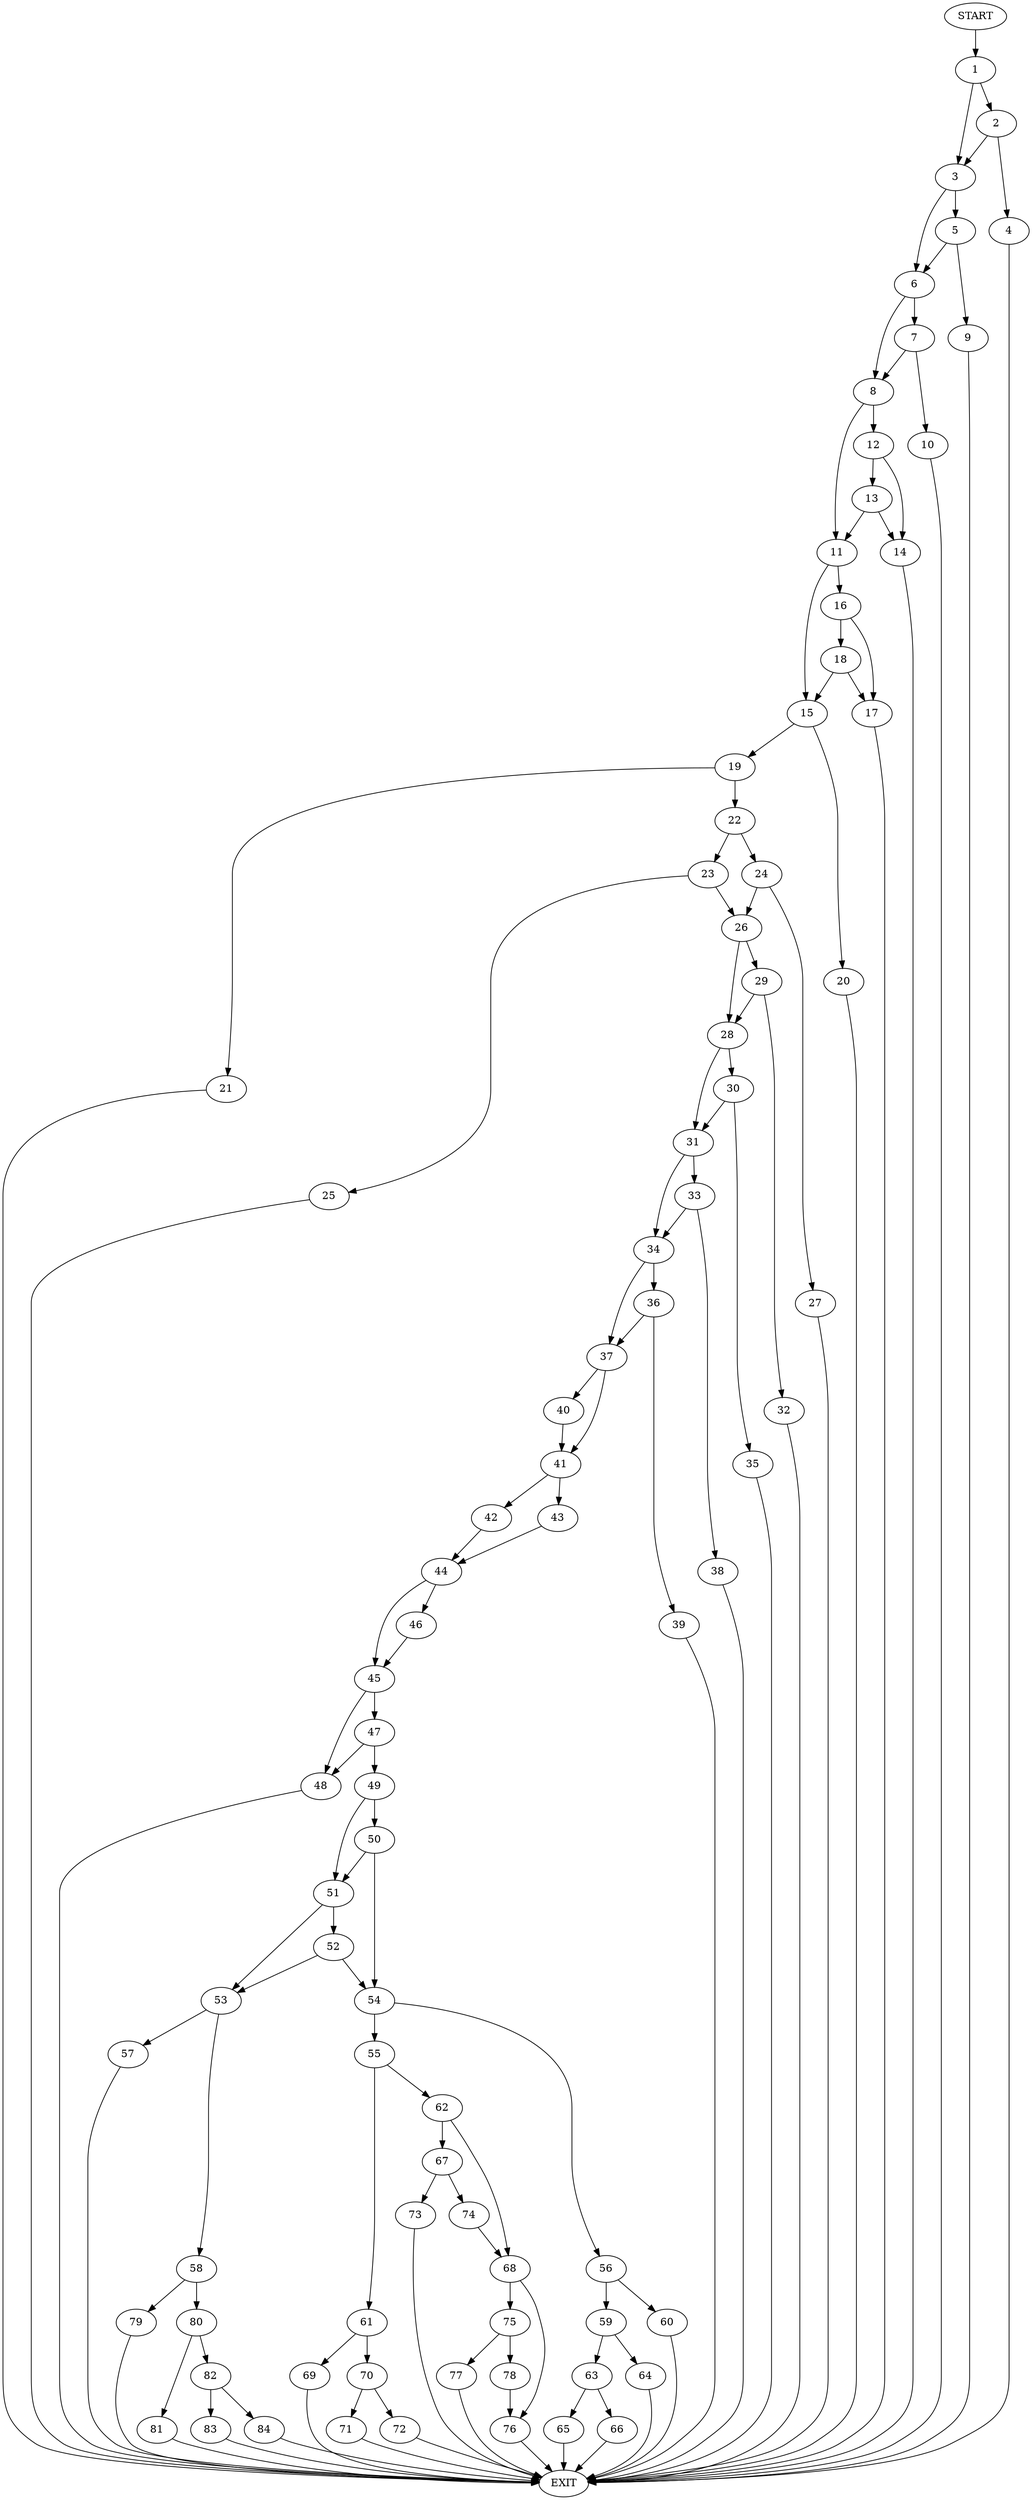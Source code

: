 digraph {
0 [label="START"]
85 [label="EXIT"]
0 -> 1
1 -> 2
1 -> 3
2 -> 4
2 -> 3
3 -> 5
3 -> 6
4 -> 85
6 -> 7
6 -> 8
5 -> 9
5 -> 6
9 -> 85
7 -> 10
7 -> 8
8 -> 11
8 -> 12
10 -> 85
12 -> 13
12 -> 14
11 -> 15
11 -> 16
14 -> 85
13 -> 14
13 -> 11
16 -> 17
16 -> 18
15 -> 19
15 -> 20
17 -> 85
18 -> 15
18 -> 17
20 -> 85
19 -> 21
19 -> 22
21 -> 85
22 -> 23
22 -> 24
23 -> 25
23 -> 26
24 -> 26
24 -> 27
26 -> 28
26 -> 29
27 -> 85
25 -> 85
28 -> 30
28 -> 31
29 -> 28
29 -> 32
32 -> 85
31 -> 33
31 -> 34
30 -> 35
30 -> 31
35 -> 85
34 -> 36
34 -> 37
33 -> 34
33 -> 38
38 -> 85
36 -> 39
36 -> 37
37 -> 40
37 -> 41
39 -> 85
40 -> 41
41 -> 42
41 -> 43
43 -> 44
42 -> 44
44 -> 45
44 -> 46
46 -> 45
45 -> 47
45 -> 48
47 -> 48
47 -> 49
48 -> 85
49 -> 50
49 -> 51
51 -> 52
51 -> 53
50 -> 54
50 -> 51
54 -> 55
54 -> 56
53 -> 57
53 -> 58
52 -> 54
52 -> 53
56 -> 59
56 -> 60
55 -> 61
55 -> 62
59 -> 63
59 -> 64
60 -> 85
64 -> 85
63 -> 65
63 -> 66
65 -> 85
66 -> 85
62 -> 67
62 -> 68
61 -> 69
61 -> 70
70 -> 71
70 -> 72
69 -> 85
72 -> 85
71 -> 85
67 -> 73
67 -> 74
68 -> 75
68 -> 76
74 -> 68
73 -> 85
75 -> 77
75 -> 78
76 -> 85
77 -> 85
78 -> 76
58 -> 79
58 -> 80
57 -> 85
80 -> 81
80 -> 82
79 -> 85
81 -> 85
82 -> 83
82 -> 84
83 -> 85
84 -> 85
}
